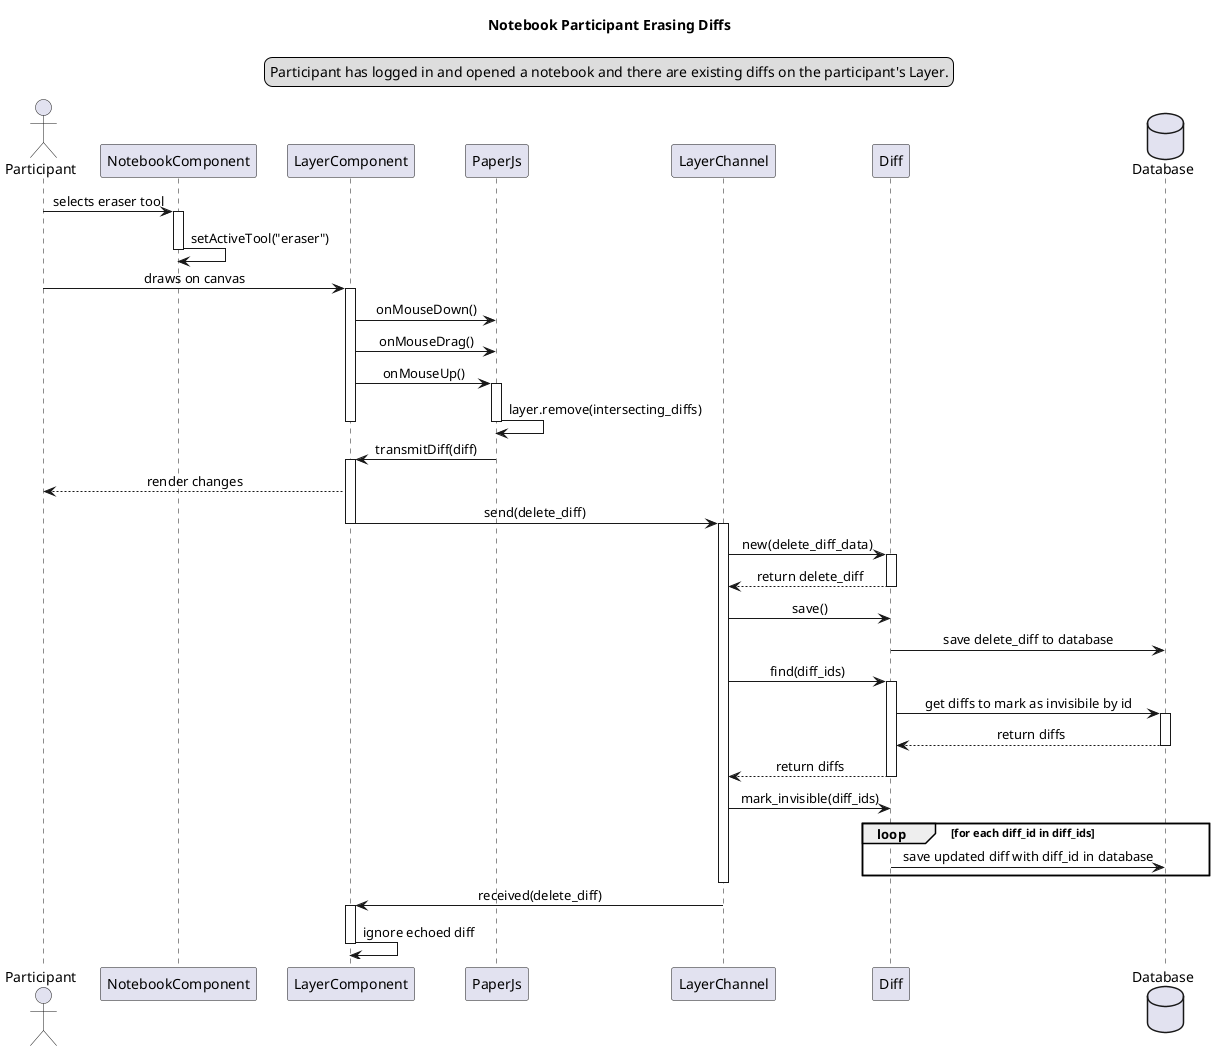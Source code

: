 @startuml Notebook Participant Erasing Diffs
title Notebook Participant Erasing Diffs
skinparam sequenceMessageAlign center
legend top
Participant has logged in and opened a notebook and there are existing diffs on the participant's Layer.
endlegend

actor Participant as partic
participant NotebookComponent as nc
participant LayerComponent as lc
participant PaperJs as pjs
participant LayerChannel as lch
participant Diff as d
database Database as db

partic -> nc : selects eraser tool
activate nc
nc -> nc : setActiveTool("eraser")
deactivate nc
partic -> lc : draws on canvas
activate lc

lc -> pjs : onMouseDown()
lc -> pjs : onMouseDrag()
lc -> pjs : onMouseUp()
activate pjs
pjs -> pjs : layer.remove(intersecting_diffs)
deactivate pjs
deactivate lc
pjs -> lc : transmitDiff(diff)
activate lc

lc --> partic : render changes

lc -> lch : send(delete_diff)
deactivate lc
activate lch
lch -> d : new(delete_diff_data)
activate d
d --> lch : return delete_diff
deactivate d
lch -> d : save()
d -> db : save delete_diff to database
lch -> d : find(diff_ids)
activate d
d -> db : get diffs to mark as invisibile by id
activate db
db --> d : return diffs
deactivate db
d --> lch : return diffs
deactivate d
lch -> d : mark_invisible(diff_ids)
loop for each diff_id in diff_ids
  d -> db : save updated diff with diff_id in database
end
deactivate lch

lch -> lc : received(delete_diff)
activate lc
lc -> lc : ignore echoed diff
deactivate lc
@enduml